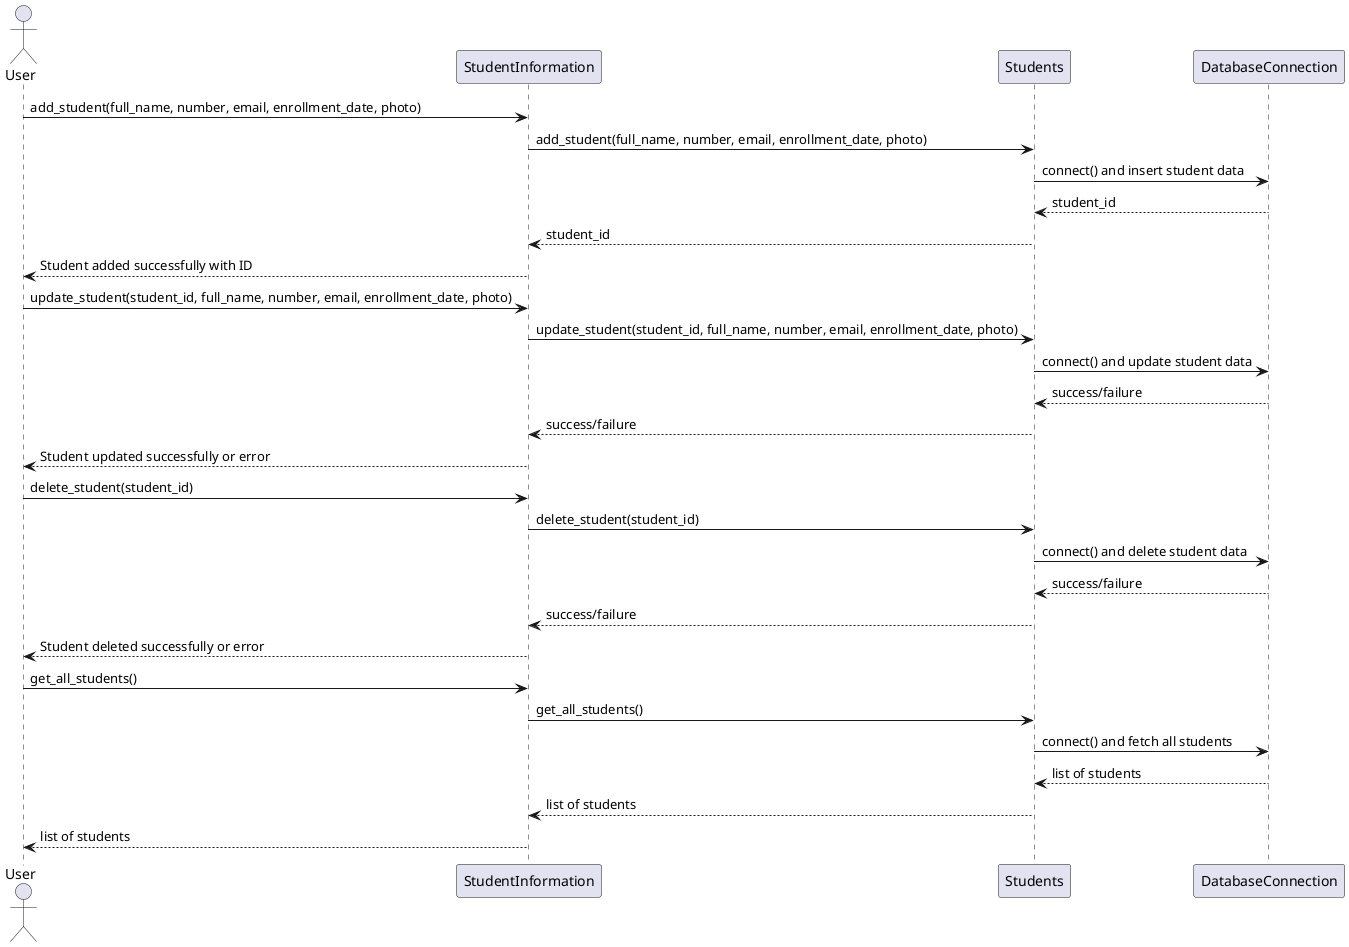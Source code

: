 @startuml
actor User
participant "StudentInformation"
participant "Students"
participant "DatabaseConnection"
User -> StudentInformation: add_student(full_name, number, email, enrollment_date, photo)
StudentInformation -> Students: add_student(full_name, number, email, enrollment_date, photo)
Students -> DatabaseConnection: connect() and insert student data
DatabaseConnection --> Students: student_id
Students --> StudentInformation: student_id
StudentInformation --> User: Student added successfully with ID
User -> StudentInformation: update_student(student_id, full_name, number, email, enrollment_date, photo)
StudentInformation -> Students: update_student(student_id, full_name, number, email, enrollment_date, photo)
Students -> DatabaseConnection: connect() and update student data
DatabaseConnection --> Students: success/failure
Students --> StudentInformation: success/failure
StudentInformation --> User: Student updated successfully or error
'remove_student'
User -> StudentInformation: delete_student(student_id)
StudentInformation -> Students: delete_student(student_id)
Students -> DatabaseConnection: connect() and delete student data
DatabaseConnection --> Students: success/failure
Students --> StudentInformation: success/failure
StudentInformation --> User: Student deleted successfully or error
'display_all_students'
User -> StudentInformation: get_all_students()
StudentInformation -> Students: get_all_students()
Students -> DatabaseConnection: connect() and fetch all students
DatabaseConnection --> Students: list of students
Students --> StudentInformation: list of students
StudentInformation --> User: list of students

@enduml
